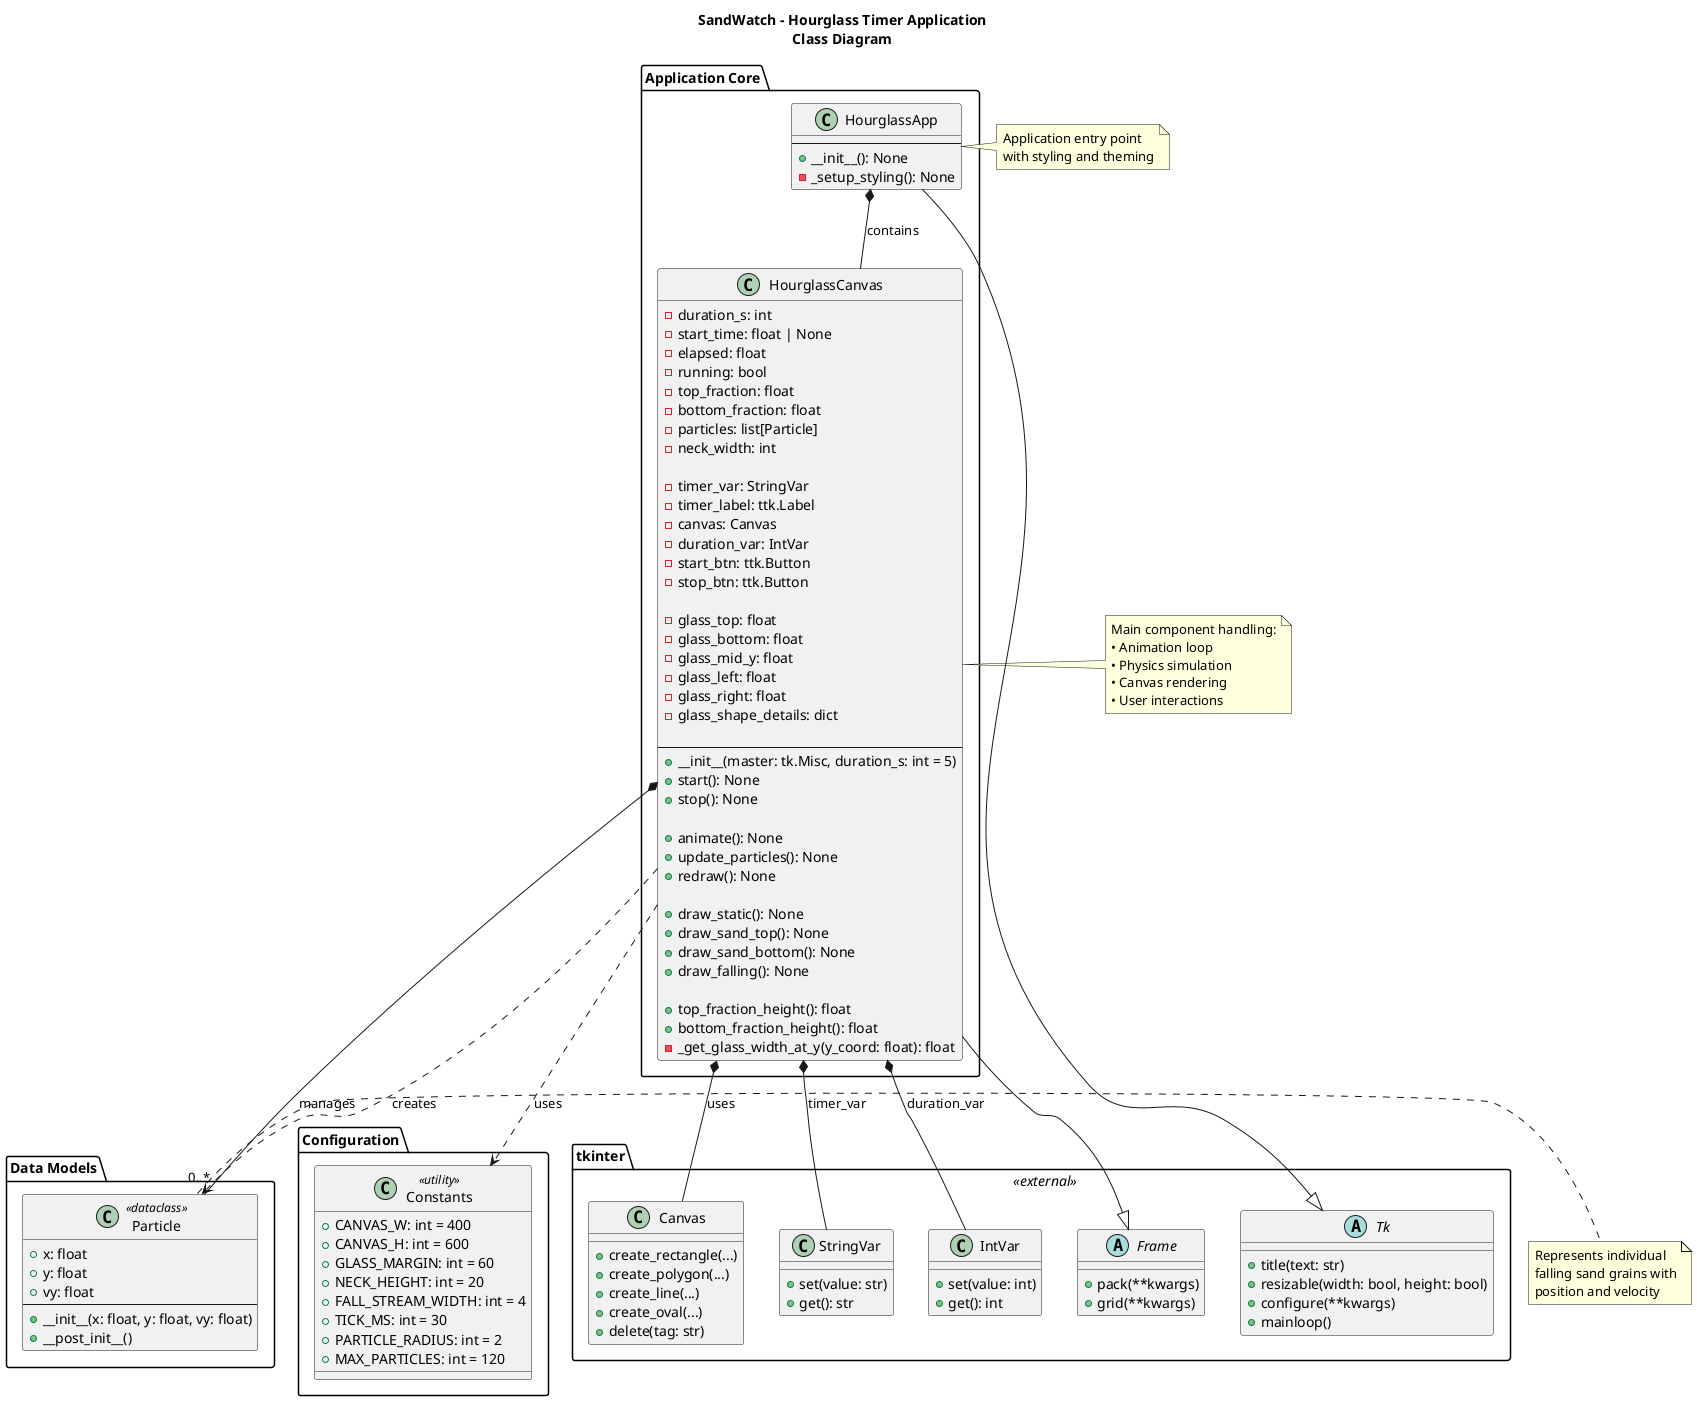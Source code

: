 @startuml SandWatch_ClassDiagram
!define RECTANGLE class

title SandWatch - Hourglass Timer Application\nClass Diagram

' Configuration Constants
package "Configuration" {
    class Constants <<utility>> {
        +CANVAS_W: int = 400
        +CANVAS_H: int = 600
        +GLASS_MARGIN: int = 60
        +NECK_HEIGHT: int = 20
        +FALL_STREAM_WIDTH: int = 4
        +TICK_MS: int = 30
        +PARTICLE_RADIUS: int = 2
        +MAX_PARTICLES: int = 120
    }
}

' Data Classes
package "Data Models" {
    class Particle <<dataclass>> {
        +x: float
        +y: float
        +vy: float
        --
        +__init__(x: float, y: float, vy: float)
        +__post_init__()
    }
}

' GUI Framework Classes
package "tkinter" <<external>> {
    abstract class Tk {
        +title(text: str)
        +resizable(width: bool, height: bool)
        +configure(**kwargs)
        +mainloop()
    }
    
    abstract class Frame {
        +pack(**kwargs)
        +grid(**kwargs)
    }
    
    class Canvas {
        +create_rectangle(...)
        +create_polygon(...)
        +create_line(...)
        +create_oval(...)
        +delete(tag: str)
    }
    
    class StringVar {
        +set(value: str)
        +get(): str
    }
    
    class IntVar {
        +set(value: int)
        +get(): int
    }
}

' Main Application Classes
package "Application Core" {
    class HourglassCanvas {
        ' Core Animation State
        -duration_s: int
        -start_time: float | None
        -elapsed: float
        -running: bool
        -top_fraction: float
        -bottom_fraction: float
        -particles: list[Particle]
        -neck_width: int
        
        ' UI Components
        -timer_var: StringVar
        -timer_label: ttk.Label
        -canvas: Canvas
        -duration_var: IntVar
        -start_btn: ttk.Button
        -stop_btn: ttk.Button
        
        ' Geometry
        -glass_top: float
        -glass_bottom: float
        -glass_mid_y: float
        -glass_left: float
        -glass_right: float
        -glass_shape_details: dict
        
        --
        ' Public Methods
        +__init__(master: tk.Misc, duration_s: int = 5)
        +start(): None
        +stop(): None
        
        ' Animation Core
        +animate(): None
        +update_particles(): None
        +redraw(): None
        
        ' Rendering Methods
        +draw_static(): None
        +draw_sand_top(): None
        +draw_sand_bottom(): None
        +draw_falling(): None
        
        ' Calculation Methods
        +top_fraction_height(): float
        +bottom_fraction_height(): float
        -_get_glass_width_at_y(y_coord: float): float
    }
    
    class HourglassApp {
        --
        +__init__(): None
        -_setup_styling(): None
    }
}

' Inheritance Relationships
Tk <|-- HourglassApp
Frame <|-- HourglassCanvas

' Composition Relationships
HourglassApp *-- HourglassCanvas : contains
HourglassCanvas *-- Canvas : uses
HourglassCanvas *-- "0..*" Particle : manages
HourglassCanvas *-- StringVar : timer_var
HourglassCanvas *-- IntVar : duration_var

' Dependencies
HourglassCanvas ..> Constants : uses
HourglassCanvas ..> Particle : creates

' Notes
note right of Particle
    Represents individual 
    falling sand grains with
    position and velocity
end note

note right of HourglassCanvas
    Main component handling:
    • Animation loop
    • Physics simulation  
    • Canvas rendering
    • User interactions
end note

note right of HourglassApp
    Application entry point
    with styling and theming
end note

@enduml

@startuml SandWatch_SequenceDiagram
!theme amiga

title SandWatch - Animation Sequence Diagram

actor User
participant "HourglassApp" as App
participant "HourglassCanvas" as Canvas
participant "Canvas" as TkCanvas
participant "Particle" as Part
participant "Timer" as Timer

== Application Startup ==
User -> App: launch application
App -> App: __init__()
App -> Canvas: create HourglassCanvas()
Canvas -> Canvas: __init__()
Canvas -> TkCanvas: create Canvas widget
Canvas -> Canvas: draw_static()
Canvas -> TkCanvas: draw glass outline
note right: Static elements drawn once

== Timer Start ==
User -> Canvas: click Start button
Canvas -> Canvas: start()
Canvas -> Canvas: initialize timer state
Canvas -> Timer: perf_counter()
Timer -> Canvas: current_time
Canvas -> Canvas: animate()

== Animation Loop ==
loop every 30ms (while running)
    Canvas -> Timer: perf_counter()
    Timer -> Canvas: current_time
    Canvas -> Canvas: calculate progress
    Canvas -> Canvas: update_particles()
    
    alt if particles < MAX_PARTICLES
        loop 1-3 times
            Canvas -> Part: create new Particle()
            Part -> Canvas: particle with random velocity
        end
    end
    
    loop for each existing particle
        Canvas -> Part: update position (y += vy)
        alt if particle hit sand pile
            Canvas -> Part: remove particle
        end
    end
    
    Canvas -> Canvas: redraw()
    Canvas -> TkCanvas: delete("dynamic")
    Canvas -> Canvas: draw_sand_top()
    Canvas -> TkCanvas: create_polygon(sand_cone)
    Canvas -> Canvas: draw_sand_bottom()
    Canvas -> TkCanvas: create_polygon(sand_pile)
    Canvas -> Canvas: draw_falling()
    Canvas -> TkCanvas: create_line(sand_stream)
    
    loop for each particle
        Canvas -> TkCanvas: create_oval(particle)
    end
    
    Canvas -> Canvas: update timer display
    
    alt if timer not finished
        Canvas -> Canvas: schedule next frame
    else timer finished
        Canvas -> Canvas: stop animation
        Canvas -> Canvas: update button states
    end
end

== Timer Stop ==
User -> Canvas: click Stop button
Canvas -> Canvas: stop()
Canvas -> Canvas: update button states
note right: Animation paused, can resume

== Timer Resume ==
User -> Canvas: click Start button (while paused)
Canvas -> Canvas: start()
Canvas -> Canvas: adjust start_time for elapsed
Canvas -> Canvas: animate()
note right: Continue from current position

@enduml

@startuml SandWatch_ComponentDiagram

title SandWatch - Component Architecture

package "Application Layer" {
    [HourglassApp] 
    note right of [HourglassApp]
        • Application entry point
        • Window management
        • Theme configuration
        • ttk.Style setup
    end note
}

package "Presentation Layer" {
    [HourglassCanvas]
    [UI Controls]
    
    note right of [HourglassCanvas]
        • Main canvas widget
        • Animation rendering
        • User interaction handling
        • Layout management
    end note
    
    note right of [UI Controls]
        • Duration input field
        • Start/Stop buttons  
        • Timer display label
        • Grid layout
    end note
}

package "Business Logic" {
    [Animation Engine]
    [Physics Simulation]
    [Timer Management]
    
    note right of [Animation Engine]
        • 33 FPS animation loop
        • Frame scheduling
        • State management
        • Rendering coordination
    end note
    
    note right of [Physics Simulation]
        • Particle lifecycle
        • Collision detection
        • Gravity simulation
        • Performance optimization
    end note
    
    note right of [Timer Management]
        • Duration tracking
        • Progress calculation
        • Start/Stop/Resume logic
        • Sand distribution
    end note
}

package "Data Layer" {
    [Particle System]
    [Geometry Calculator]
    [Configuration]
    
    note right of [Particle System]
        • Particle dataclass
        • Collection management
        • Memory cleanup
        • Performance limiting
    end note
    
    note right of [Geometry Calculator]
        • Glass shape interpolation
        • Width calculations
        • Sand height formulas
        • Coordinate mapping
    end note
    
    note right of [Configuration]
        • Visual constants
        • Performance tuning
        • Animation parameters
        • Canvas dimensions
    end note
}

package "Platform Layer" {
    [tkinter Framework]
    [Python Runtime]
    
    note right of [tkinter Framework]
        • Canvas 2D graphics
        • Event handling
        • Widget system
        • Platform abstraction
    end note
}

' Dependencies
[HourglassApp] --> [HourglassCanvas]
[HourglassCanvas] --> [UI Controls]
[HourglassCanvas] --> [Animation Engine]
[Animation Engine] --> [Physics Simulation]
[Animation Engine] --> [Timer Management]
[Physics Simulation] --> [Particle System]
[Timer Management] --> [Geometry Calculator]
[Animation Engine] --> [Configuration]
[HourglassCanvas] --> [tkinter Framework]
[tkinter Framework] --> [Python Runtime]

@enduml

@startuml SandWatch_StateChart

title SandWatch - Timer State Machine

[*] --> Initialized : create HourglassCanvas

state Initialized {
    Initialized : timer_start = None
    Initialized : elapsed = 0.0
    Initialized : running = False
    Initialized : particles = []
    Initialized : draw static elements
}

Initialized --> Running : start() / first time
Initialized --> Running : start() / reset needed

state Running {
    Running : running = True
    Running : start_time = perf_counter()
    Running : spawn particles
    Running : update physics
    Running : redraw animation
    
    state "Animation Loop" as AnimLoop {
        [*] --> CalculateProgress
        CalculateProgress --> UpdateParticles
        UpdateParticles --> RenderFrame
        RenderFrame --> CheckCompletion
        CheckCompletion --> ScheduleNext : not finished
        CheckCompletion --> [*] : finished
        ScheduleNext --> CalculateProgress : after 30ms
    }
}

Running --> Paused : stop()
Running --> Completed : timer expires

state Paused {
    Paused : running = False
    Paused : preserve elapsed time
    Paused : maintain particle state
    Paused : static rendering only
}

Paused --> Running : start() / resume

state Completed {
    Completed : running = False
    Completed : progress = 1.0
    Completed : all sand in bottom
    Completed : no active particles
}

Completed --> Running : start() / reset

' Internal transitions
Running : update_particles() / create & move particles
Running : animate() / calculate sand distribution
Running : redraw() / render all dynamic elements

' Notes
note right of Running
    Main animation state with
    continuous 30ms update cycle
end note

note right of Paused
    Preserves all state for
    seamless resume capability
end note

@enduml 